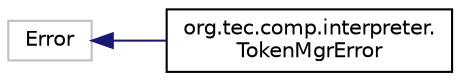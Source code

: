 digraph "Graphical Class Hierarchy"
{
 // LATEX_PDF_SIZE
  edge [fontname="Helvetica",fontsize="10",labelfontname="Helvetica",labelfontsize="10"];
  node [fontname="Helvetica",fontsize="10",shape=record];
  rankdir="LR";
  Node24 [label="Error",height=0.2,width=0.4,color="grey75", fillcolor="white", style="filled",tooltip=" "];
  Node24 -> Node0 [dir="back",color="midnightblue",fontsize="10",style="solid",fontname="Helvetica"];
  Node0 [label="org.tec.comp.interpreter.\lTokenMgrError",height=0.2,width=0.4,color="black", fillcolor="white", style="filled",URL="$classorg_1_1tec_1_1comp_1_1interpreter_1_1_token_mgr_error.html",tooltip=" "];
}
